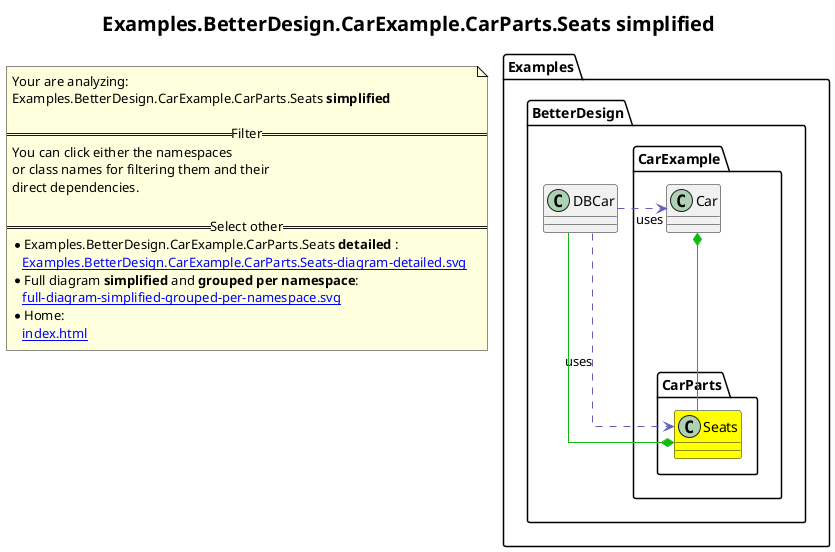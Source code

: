 @startuml
skinparam linetype ortho
title <size:20>Examples.BetterDesign.CarExample.CarParts.Seats **simplified** </size>
note "Your are analyzing:\nExamples.BetterDesign.CarExample.CarParts.Seats **simplified** \n\n==Filter==\nYou can click either the namespaces \nor class names for filtering them and their\ndirect dependencies.\n\n==Select other==\n* Examples.BetterDesign.CarExample.CarParts.Seats **detailed** :\n   [[Examples.BetterDesign.CarExample.CarParts.Seats-diagram-detailed.svg]]\n* Full diagram **simplified** and **grouped per namespace**:\n   [[full-diagram-simplified-grouped-per-namespace.svg]]\n* Home:\n   [[index.html]]" as FloatingNote
  class Examples.BetterDesign.DBCar [[Examples.BetterDesign.DBCar-diagram-simplified.svg]]  {
  }
    class Examples.BetterDesign.CarExample.Car [[Examples.BetterDesign.CarExample.Car-diagram-simplified.svg]]  {
    }
      class Examples.BetterDesign.CarExample.CarParts.Seats [[Examples.BetterDesign.CarExample.CarParts.Seats-diagram-simplified.svg]] #yellow {
      }
 ' *************************************** 
 ' *************************************** 
 ' *************************************** 
' Class relations extracted from namespace:
' Examples.BetterDesign
Examples.BetterDesign.DBCar .[#6060BB].> Examples.BetterDesign.CarExample.Car  : uses 
Examples.BetterDesign.DBCar .[#6060BB].> Examples.BetterDesign.CarExample.CarParts.Seats  : uses 
' Class relations extracted from namespace:
' Examples.BetterDesign.CarExample
Examples.BetterDesign.CarExample.Car *-[#10BB10]- Examples.BetterDesign.CarExample.CarParts.Seats 
' Class relations extracted from namespace:
' Examples.BetterDesign.CarExample.CarParts
Examples.BetterDesign.CarExample.CarParts.Seats *-[#10BB10]- Examples.BetterDesign.DBCar 
@enduml